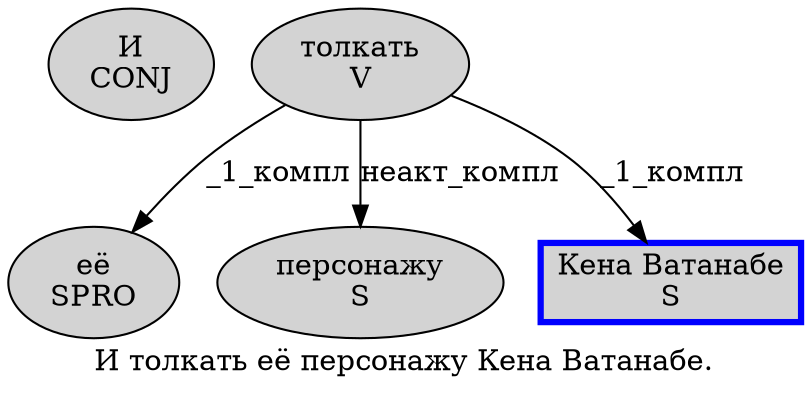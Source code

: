digraph SENTENCE_4470 {
	graph [label="И толкать её персонажу Кена Ватанабе."]
	node [style=filled]
		0 [label="И
CONJ" color="" fillcolor=lightgray penwidth=1 shape=ellipse]
		1 [label="толкать
V" color="" fillcolor=lightgray penwidth=1 shape=ellipse]
		2 [label="её
SPRO" color="" fillcolor=lightgray penwidth=1 shape=ellipse]
		3 [label="персонажу
S" color="" fillcolor=lightgray penwidth=1 shape=ellipse]
		4 [label="Кена Ватанабе
S" color=blue fillcolor=lightgray penwidth=3 shape=box]
			1 -> 2 [label="_1_компл"]
			1 -> 3 [label="неакт_компл"]
			1 -> 4 [label="_1_компл"]
}